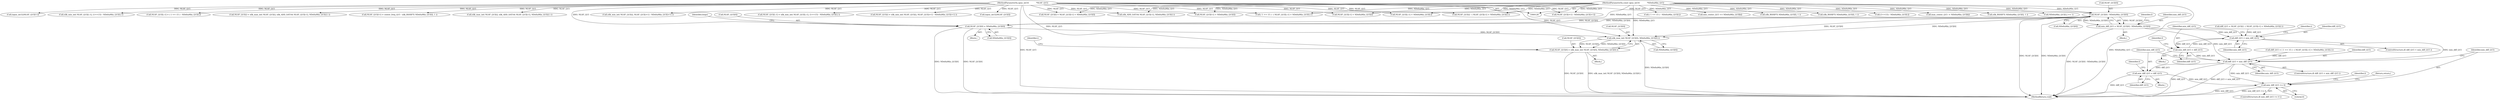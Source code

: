 digraph "0_Android_0d052d64480a30e83fcdda80f4774624e044beb7@pointer" {
"1000161" [label="(Call,NLSF_Q15[0] - NDeltaMin_Q15[0])"];
"1000246" [label="(Call,NLSF_Q15[0] = NDeltaMin_Q15[0])"];
"1000161" [label="(Call,NLSF_Q15[0] - NDeltaMin_Q15[0])"];
"1000127" [label="(MethodParameterIn,opus_int16            *NLSF_Q15)"];
"1000128" [label="(MethodParameterIn,const opus_int16            *NDeltaMin_Q15)"];
"1000159" [label="(Call,min_diff_Q15 = NLSF_Q15[0] - NDeltaMin_Q15[0])"];
"1000199" [label="(Call,diff_Q15 < min_diff_Q15)"];
"1000203" [label="(Call,min_diff_Q15 = diff_Q15)"];
"1000225" [label="(Call,diff_Q15 < min_diff_Q15)"];
"1000229" [label="(Call,min_diff_Q15 = diff_Q15)"];
"1000236" [label="(Call,min_diff_Q15 >= 0)"];
"1000389" [label="(Call,silk_max_int( NLSF_Q15[0], NDeltaMin_Q15[0] ))"];
"1000385" [label="(Call,NLSF_Q15[0] = silk_max_int( NLSF_Q15[0], NDeltaMin_Q15[0] ))"];
"1000361" [label="(Call,NLSF_Q15[I] = NLSF_Q15[I-1] + NDeltaMin_Q15[I])"];
"1000422" [label="(Call,NLSF_Q15[L-1] = silk_min_int( NLSF_Q15[L-1], (1<<15) - NDeltaMin_Q15[L] ))"];
"1000204" [label="(Identifier,min_diff_Q15)"];
"1000238" [label="(Literal,0)"];
"1000227" [label="(Identifier,min_diff_Q15)"];
"1000389" [label="(Call,silk_max_int( NLSF_Q15[0], NDeltaMin_Q15[0] ))"];
"1000265" [label="(Call,( 1 << 15 ) - NDeltaMin_Q15[L])"];
"1000250" [label="(Call,NDeltaMin_Q15[0])"];
"1000452" [label="(Call,NLSF_Q15[i] = silk_min_int( NLSF_Q15[i], NLSF_Q15[i+1] - NDeltaMin_Q15[i+1] ))"];
"1000365" [label="(Call,NLSF_Q15[I-1] + NDeltaMin_Q15[I])"];
"1000162" [label="(Call,NLSF_Q15[0])"];
"1000211" [label="(Call,( 1 << 15 ) - ( NLSF_Q15[L-1] + NDeltaMin_Q15[L] ))"];
"1000460" [label="(Call,NLSF_Q15[i+1] - NDeltaMin_Q15[i+1])"];
"1000160" [label="(Identifier,min_diff_Q15)"];
"1000201" [label="(Identifier,min_diff_Q15)"];
"1000202" [label="(Block,)"];
"1000198" [label="(ControlStructure,if( diff_Q15 < min_diff_Q15 ))"];
"1000287" [label="(Call,min_center_Q15 += NDeltaMin_Q15[k])"];
"1000294" [label="(Call,silk_RSHIFT( NDeltaMin_Q15[I], 1 ))"];
"1000165" [label="(Call,NDeltaMin_Q15[0])"];
"1000386" [label="(Call,NLSF_Q15[0])"];
"1000224" [label="(ControlStructure,if( diff_Q15 < min_diff_Q15 ))"];
"1000233" [label="(Identifier,I)"];
"1000127" [label="(MethodParameterIn,opus_int16            *NLSF_Q15)"];
"1000189" [label="(Call,NLSF_Q15[i-1] + NDeltaMin_Q15[i])"];
"1000340" [label="(Call,(opus_int32)NLSF_Q15[I])"];
"1000229" [label="(Call,min_diff_Q15 = diff_Q15)"];
"1000231" [label="(Identifier,diff_Q15)"];
"1000243" [label="(Identifier,I)"];
"1000393" [label="(Call,NDeltaMin_Q15[0])"];
"1000157" [label="(Identifier,loops)"];
"1000356" [label="(Call,silk_RSHIFT( NDeltaMin_Q15[I], 1 ))"];
"1000209" [label="(Call,diff_Q15 = ( 1 << 15 ) - ( NLSF_Q15[L-1] + NDeltaMin_Q15[L] ))"];
"1000228" [label="(Block,)"];
"1000159" [label="(Call,min_diff_Q15 = NLSF_Q15[0] - NDeltaMin_Q15[0])"];
"1000161" [label="(Call,NLSF_Q15[0] - NDeltaMin_Q15[0])"];
"1000240" [label="(Return,return;)"];
"1000245" [label="(Block,)"];
"1000390" [label="(Call,NLSF_Q15[0])"];
"1000378" [label="(Block,)"];
"1000247" [label="(Call,NLSF_Q15[0])"];
"1000200" [label="(Identifier,diff_Q15)"];
"1000226" [label="(Identifier,diff_Q15)"];
"1000128" [label="(MethodParameterIn,const opus_int16            *NDeltaMin_Q15)"];
"1000183" [label="(Call,diff_Q15 = NLSF_Q15[i] - ( NLSF_Q15[i-1] + NDeltaMin_Q15[i] ))"];
"1000158" [label="(Block,)"];
"1000398" [label="(Identifier,i)"];
"1000199" [label="(Call,diff_Q15 < min_diff_Q15)"];
"1000333" [label="(Call,(opus_int32)NLSF_Q15[I-1])"];
"1000428" [label="(Call,silk_min_int( NLSF_Q15[L-1], (1<<15) - NDeltaMin_Q15[L] ))"];
"1000259" [label="(Call,NLSF_Q15[L-1] = ( 1 << 15 ) - NDeltaMin_Q15[L])"];
"1000405" [label="(Call,NLSF_Q15[i] = silk_max_int( NLSF_Q15[i], silk_ADD_SAT16( NLSF_Q15[i-1], NDeltaMin_Q15[i] ) ))"];
"1000434" [label="(Call,(1<<15) - NDeltaMin_Q15[L])"];
"1000385" [label="(Call,NLSF_Q15[0] = silk_max_int( NLSF_Q15[0], NDeltaMin_Q15[0] ))"];
"1000246" [label="(Call,NLSF_Q15[0] = NDeltaMin_Q15[0])"];
"1000471" [label="(MethodReturn,void)"];
"1000314" [label="(Call,max_center_Q15 -= NDeltaMin_Q15[k])"];
"1000321" [label="(Call,silk_RSHIFT( NDeltaMin_Q15[I], 1 ))"];
"1000169" [label="(Identifier,I)"];
"1000225" [label="(Call,diff_Q15 < min_diff_Q15)"];
"1000215" [label="(Call,NLSF_Q15[L-1] + NDeltaMin_Q15[L])"];
"1000348" [label="(Call,NLSF_Q15[I-1] = center_freq_Q15 - silk_RSHIFT( NDeltaMin_Q15[I], 1 ))"];
"1000230" [label="(Identifier,min_diff_Q15)"];
"1000236" [label="(Call,min_diff_Q15 >= 0)"];
"1000205" [label="(Identifier,diff_Q15)"];
"1000203" [label="(Call,min_diff_Q15 = diff_Q15)"];
"1000409" [label="(Call,silk_max_int( NLSF_Q15[i], silk_ADD_SAT16( NLSF_Q15[i-1], NDeltaMin_Q15[i] ) ))"];
"1000413" [label="(Call,silk_ADD_SAT16( NLSF_Q15[i-1], NDeltaMin_Q15[i] ))"];
"1000237" [label="(Identifier,min_diff_Q15)"];
"1000181" [label="(Identifier,i)"];
"1000207" [label="(Identifier,I)"];
"1000235" [label="(ControlStructure,if( min_diff_Q15 >= 0 ))"];
"1000456" [label="(Call,silk_min_int( NLSF_Q15[i], NLSF_Q15[i+1] - NDeltaMin_Q15[i+1] ))"];
"1000185" [label="(Call,NLSF_Q15[i] - ( NLSF_Q15[i-1] + NDeltaMin_Q15[i] ))"];
"1000144" [label="(Call,NDeltaMin_Q15[L] >= 1)"];
"1000161" -> "1000159"  [label="AST: "];
"1000161" -> "1000165"  [label="CFG: "];
"1000162" -> "1000161"  [label="AST: "];
"1000165" -> "1000161"  [label="AST: "];
"1000159" -> "1000161"  [label="CFG: "];
"1000161" -> "1000471"  [label="DDG: NLSF_Q15[0]"];
"1000161" -> "1000471"  [label="DDG: NDeltaMin_Q15[0]"];
"1000161" -> "1000159"  [label="DDG: NLSF_Q15[0]"];
"1000161" -> "1000159"  [label="DDG: NDeltaMin_Q15[0]"];
"1000246" -> "1000161"  [label="DDG: NLSF_Q15[0]"];
"1000127" -> "1000161"  [label="DDG: NLSF_Q15"];
"1000128" -> "1000161"  [label="DDG: NDeltaMin_Q15"];
"1000161" -> "1000246"  [label="DDG: NDeltaMin_Q15[0]"];
"1000161" -> "1000389"  [label="DDG: NLSF_Q15[0]"];
"1000161" -> "1000389"  [label="DDG: NDeltaMin_Q15[0]"];
"1000246" -> "1000245"  [label="AST: "];
"1000246" -> "1000250"  [label="CFG: "];
"1000247" -> "1000246"  [label="AST: "];
"1000250" -> "1000246"  [label="AST: "];
"1000157" -> "1000246"  [label="CFG: "];
"1000246" -> "1000471"  [label="DDG: NDeltaMin_Q15[0]"];
"1000246" -> "1000471"  [label="DDG: NLSF_Q15[0]"];
"1000128" -> "1000246"  [label="DDG: NDeltaMin_Q15"];
"1000127" -> "1000246"  [label="DDG: NLSF_Q15"];
"1000246" -> "1000389"  [label="DDG: NLSF_Q15[0]"];
"1000127" -> "1000126"  [label="AST: "];
"1000127" -> "1000471"  [label="DDG: NLSF_Q15"];
"1000127" -> "1000185"  [label="DDG: NLSF_Q15"];
"1000127" -> "1000189"  [label="DDG: NLSF_Q15"];
"1000127" -> "1000211"  [label="DDG: NLSF_Q15"];
"1000127" -> "1000215"  [label="DDG: NLSF_Q15"];
"1000127" -> "1000259"  [label="DDG: NLSF_Q15"];
"1000127" -> "1000333"  [label="DDG: NLSF_Q15"];
"1000127" -> "1000340"  [label="DDG: NLSF_Q15"];
"1000127" -> "1000348"  [label="DDG: NLSF_Q15"];
"1000127" -> "1000361"  [label="DDG: NLSF_Q15"];
"1000127" -> "1000365"  [label="DDG: NLSF_Q15"];
"1000127" -> "1000385"  [label="DDG: NLSF_Q15"];
"1000127" -> "1000389"  [label="DDG: NLSF_Q15"];
"1000127" -> "1000405"  [label="DDG: NLSF_Q15"];
"1000127" -> "1000409"  [label="DDG: NLSF_Q15"];
"1000127" -> "1000413"  [label="DDG: NLSF_Q15"];
"1000127" -> "1000422"  [label="DDG: NLSF_Q15"];
"1000127" -> "1000428"  [label="DDG: NLSF_Q15"];
"1000127" -> "1000452"  [label="DDG: NLSF_Q15"];
"1000127" -> "1000456"  [label="DDG: NLSF_Q15"];
"1000127" -> "1000460"  [label="DDG: NLSF_Q15"];
"1000128" -> "1000126"  [label="AST: "];
"1000128" -> "1000471"  [label="DDG: NDeltaMin_Q15"];
"1000128" -> "1000144"  [label="DDG: NDeltaMin_Q15"];
"1000128" -> "1000185"  [label="DDG: NDeltaMin_Q15"];
"1000128" -> "1000189"  [label="DDG: NDeltaMin_Q15"];
"1000128" -> "1000211"  [label="DDG: NDeltaMin_Q15"];
"1000128" -> "1000215"  [label="DDG: NDeltaMin_Q15"];
"1000128" -> "1000265"  [label="DDG: NDeltaMin_Q15"];
"1000128" -> "1000287"  [label="DDG: NDeltaMin_Q15"];
"1000128" -> "1000294"  [label="DDG: NDeltaMin_Q15"];
"1000128" -> "1000314"  [label="DDG: NDeltaMin_Q15"];
"1000128" -> "1000321"  [label="DDG: NDeltaMin_Q15"];
"1000128" -> "1000356"  [label="DDG: NDeltaMin_Q15"];
"1000128" -> "1000361"  [label="DDG: NDeltaMin_Q15"];
"1000128" -> "1000365"  [label="DDG: NDeltaMin_Q15"];
"1000128" -> "1000389"  [label="DDG: NDeltaMin_Q15"];
"1000128" -> "1000413"  [label="DDG: NDeltaMin_Q15"];
"1000128" -> "1000434"  [label="DDG: NDeltaMin_Q15"];
"1000128" -> "1000460"  [label="DDG: NDeltaMin_Q15"];
"1000159" -> "1000158"  [label="AST: "];
"1000160" -> "1000159"  [label="AST: "];
"1000169" -> "1000159"  [label="CFG: "];
"1000159" -> "1000471"  [label="DDG: NLSF_Q15[0] - NDeltaMin_Q15[0]"];
"1000159" -> "1000199"  [label="DDG: min_diff_Q15"];
"1000159" -> "1000225"  [label="DDG: min_diff_Q15"];
"1000199" -> "1000198"  [label="AST: "];
"1000199" -> "1000201"  [label="CFG: "];
"1000200" -> "1000199"  [label="AST: "];
"1000201" -> "1000199"  [label="AST: "];
"1000204" -> "1000199"  [label="CFG: "];
"1000181" -> "1000199"  [label="CFG: "];
"1000183" -> "1000199"  [label="DDG: diff_Q15"];
"1000203" -> "1000199"  [label="DDG: min_diff_Q15"];
"1000199" -> "1000203"  [label="DDG: diff_Q15"];
"1000199" -> "1000225"  [label="DDG: min_diff_Q15"];
"1000203" -> "1000202"  [label="AST: "];
"1000203" -> "1000205"  [label="CFG: "];
"1000204" -> "1000203"  [label="AST: "];
"1000205" -> "1000203"  [label="AST: "];
"1000207" -> "1000203"  [label="CFG: "];
"1000203" -> "1000225"  [label="DDG: min_diff_Q15"];
"1000225" -> "1000224"  [label="AST: "];
"1000225" -> "1000227"  [label="CFG: "];
"1000226" -> "1000225"  [label="AST: "];
"1000227" -> "1000225"  [label="AST: "];
"1000230" -> "1000225"  [label="CFG: "];
"1000237" -> "1000225"  [label="CFG: "];
"1000225" -> "1000471"  [label="DDG: diff_Q15 < min_diff_Q15"];
"1000225" -> "1000471"  [label="DDG: diff_Q15"];
"1000209" -> "1000225"  [label="DDG: diff_Q15"];
"1000225" -> "1000229"  [label="DDG: diff_Q15"];
"1000225" -> "1000236"  [label="DDG: min_diff_Q15"];
"1000229" -> "1000228"  [label="AST: "];
"1000229" -> "1000231"  [label="CFG: "];
"1000230" -> "1000229"  [label="AST: "];
"1000231" -> "1000229"  [label="AST: "];
"1000233" -> "1000229"  [label="CFG: "];
"1000229" -> "1000471"  [label="DDG: diff_Q15"];
"1000229" -> "1000236"  [label="DDG: min_diff_Q15"];
"1000236" -> "1000235"  [label="AST: "];
"1000236" -> "1000238"  [label="CFG: "];
"1000237" -> "1000236"  [label="AST: "];
"1000238" -> "1000236"  [label="AST: "];
"1000240" -> "1000236"  [label="CFG: "];
"1000243" -> "1000236"  [label="CFG: "];
"1000236" -> "1000471"  [label="DDG: min_diff_Q15"];
"1000236" -> "1000471"  [label="DDG: min_diff_Q15 >= 0"];
"1000389" -> "1000385"  [label="AST: "];
"1000389" -> "1000393"  [label="CFG: "];
"1000390" -> "1000389"  [label="AST: "];
"1000393" -> "1000389"  [label="AST: "];
"1000385" -> "1000389"  [label="CFG: "];
"1000389" -> "1000471"  [label="DDG: NDeltaMin_Q15[0]"];
"1000389" -> "1000385"  [label="DDG: NLSF_Q15[0]"];
"1000389" -> "1000385"  [label="DDG: NDeltaMin_Q15[0]"];
"1000385" -> "1000378"  [label="AST: "];
"1000386" -> "1000385"  [label="AST: "];
"1000398" -> "1000385"  [label="CFG: "];
"1000385" -> "1000471"  [label="DDG: silk_max_int( NLSF_Q15[0], NDeltaMin_Q15[0] )"];
"1000385" -> "1000471"  [label="DDG: NLSF_Q15[0]"];
}
